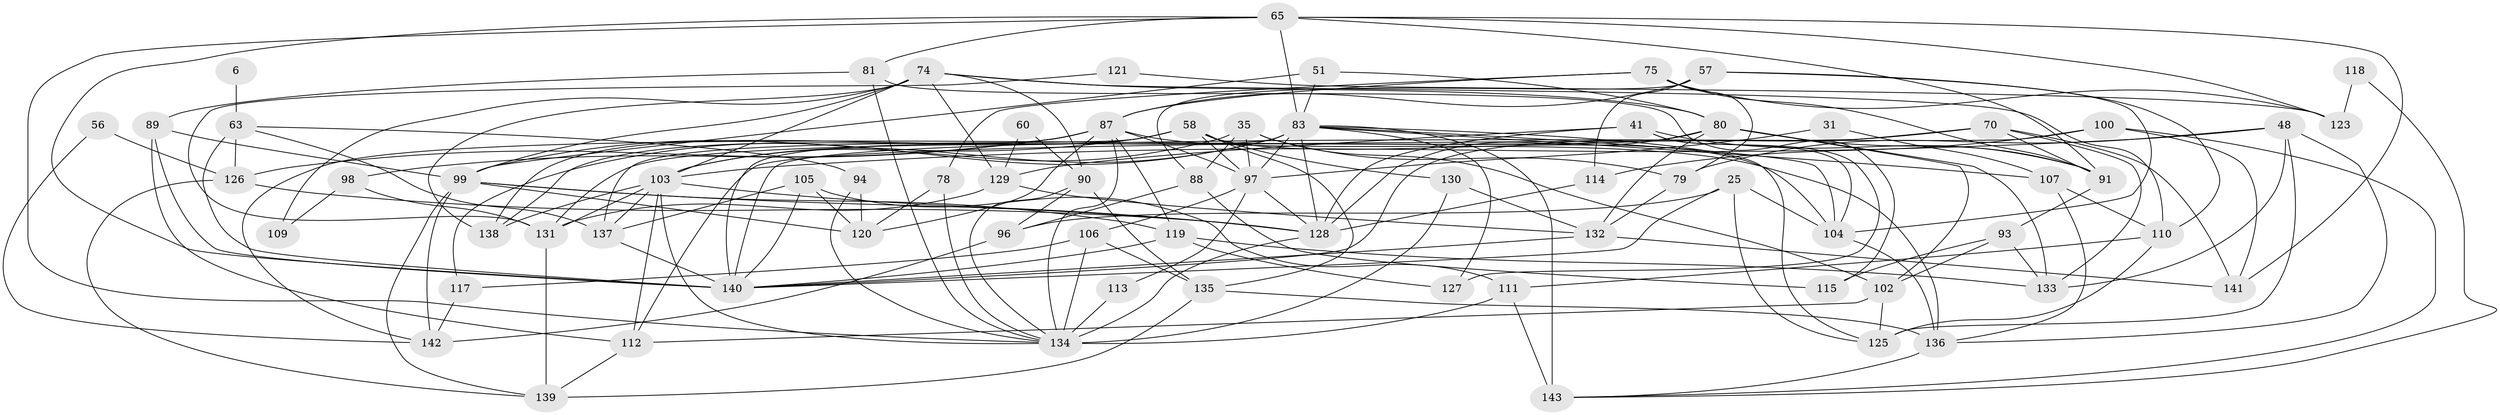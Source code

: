 // original degree distribution, {3: 0.3076923076923077, 5: 0.1888111888111888, 4: 0.2727272727272727, 2: 0.1048951048951049, 6: 0.06993006993006994, 7: 0.04195804195804196, 8: 0.006993006993006993, 9: 0.006993006993006993}
// Generated by graph-tools (version 1.1) at 2025/51/03/09/25 04:51:42]
// undirected, 71 vertices, 177 edges
graph export_dot {
graph [start="1"]
  node [color=gray90,style=filled];
  6;
  25;
  31;
  35 [super="+9"];
  41 [super="+15"];
  48 [super="+22"];
  51;
  56;
  57;
  58 [super="+11+14+50"];
  60;
  63 [super="+34"];
  65;
  70 [super="+69"];
  74 [super="+26"];
  75;
  78;
  79;
  80 [super="+8"];
  81 [super="+7"];
  83 [super="+29+33+32+77"];
  87 [super="+2+71+73"];
  88;
  89 [super="+17+5"];
  90 [super="+85"];
  91 [super="+54+44"];
  93 [super="+45"];
  94;
  96 [super="+95"];
  97 [super="+47"];
  98;
  99 [super="+40+59"];
  100;
  102;
  103 [super="+19+84"];
  104;
  105 [super="+101"];
  106 [super="+21+37"];
  107;
  109;
  110 [super="+23"];
  111;
  112;
  113;
  114;
  115 [super="+55"];
  117;
  118;
  119;
  120;
  121;
  123;
  125;
  126;
  127;
  128 [super="+30+108+64"];
  129;
  130;
  131;
  132 [super="+39+122"];
  133 [super="+53"];
  134 [super="+82+116"];
  135 [super="+76"];
  136 [super="+72"];
  137 [super="+61"];
  138 [super="+24"];
  139 [super="+124"];
  140 [super="+49+42+43+67+86"];
  141 [super="+13"];
  142 [super="+20"];
  143 [super="+10+92"];
  6 -- 63 [weight=2];
  25 -- 140;
  25 -- 125;
  25 -- 96 [weight=2];
  25 -- 104;
  31 -- 107;
  31 -- 97;
  35 -- 102 [weight=2];
  35 -- 103;
  35 -- 88;
  35 -- 97;
  35 -- 79;
  41 -- 104;
  41 -- 129;
  41 -- 91;
  41 -- 127;
  41 -- 128;
  48 -- 103;
  48 -- 136;
  48 -- 125;
  48 -- 79;
  48 -- 133;
  51 -- 80;
  51 -- 99;
  51 -- 83;
  56 -- 126;
  56 -- 142;
  57 -- 104;
  57 -- 114;
  57 -- 88;
  57 -- 110;
  57 -- 87;
  58 -- 130;
  58 -- 104;
  58 -- 137;
  58 -- 99 [weight=3];
  58 -- 138;
  58 -- 97;
  58 -- 135;
  60 -- 90;
  60 -- 129;
  63 -- 126 [weight=2];
  63 -- 94;
  63 -- 137 [weight=2];
  63 -- 140;
  65 -- 81 [weight=2];
  65 -- 83 [weight=2];
  65 -- 123;
  65 -- 141;
  65 -- 134;
  65 -- 140;
  65 -- 91;
  70 -- 91;
  70 -- 133;
  70 -- 112;
  70 -- 140;
  70 -- 141;
  74 -- 99 [weight=2];
  74 -- 103 [weight=2];
  74 -- 109 [weight=2];
  74 -- 129;
  74 -- 80;
  74 -- 138 [weight=2];
  74 -- 110;
  74 -- 90;
  75 -- 79;
  75 -- 78;
  75 -- 123;
  75 -- 87;
  75 -- 91;
  78 -- 120;
  78 -- 134;
  79 -- 132;
  80 -- 142;
  80 -- 131;
  80 -- 128;
  80 -- 132;
  80 -- 102;
  80 -- 133;
  80 -- 91;
  81 -- 89;
  81 -- 134;
  81 -- 115;
  83 -- 103 [weight=3];
  83 -- 125;
  83 -- 107;
  83 -- 140 [weight=4];
  83 -- 143 [weight=3];
  83 -- 117 [weight=2];
  83 -- 127;
  83 -- 97 [weight=2];
  83 -- 104;
  83 -- 128;
  87 -- 120;
  87 -- 138;
  87 -- 136;
  87 -- 126 [weight=2];
  87 -- 134;
  87 -- 119;
  87 -- 97;
  87 -- 98;
  88 -- 115;
  88 -- 96;
  89 -- 112;
  89 -- 99;
  89 -- 140 [weight=2];
  90 -- 96;
  90 -- 134;
  90 -- 135;
  91 -- 93;
  93 -- 102 [weight=2];
  93 -- 133;
  93 -- 115;
  94 -- 120;
  94 -- 134;
  96 -- 142;
  97 -- 106;
  97 -- 113;
  97 -- 128;
  98 -- 109;
  98 -- 131;
  99 -- 120;
  99 -- 119;
  99 -- 142;
  99 -- 139;
  99 -- 128 [weight=2];
  100 -- 143;
  100 -- 140;
  100 -- 114;
  100 -- 141;
  102 -- 125;
  102 -- 112;
  103 -- 112;
  103 -- 131 [weight=2];
  103 -- 134 [weight=2];
  103 -- 128;
  103 -- 137;
  103 -- 138;
  104 -- 136 [weight=2];
  105 -- 120;
  105 -- 137 [weight=2];
  105 -- 111;
  105 -- 140;
  106 -- 117;
  106 -- 135;
  106 -- 134 [weight=2];
  107 -- 136;
  107 -- 110;
  110 -- 125;
  110 -- 111;
  111 -- 143;
  111 -- 134;
  112 -- 139;
  113 -- 134 [weight=3];
  114 -- 128;
  117 -- 142;
  118 -- 143;
  118 -- 123;
  119 -- 127;
  119 -- 133;
  119 -- 140;
  121 -- 131;
  121 -- 123;
  126 -- 128;
  126 -- 139;
  128 -- 134;
  129 -- 131;
  129 -- 132;
  130 -- 132;
  130 -- 134;
  131 -- 139;
  132 -- 140 [weight=2];
  132 -- 141 [weight=2];
  135 -- 139;
  135 -- 136;
  136 -- 143;
  137 -- 140 [weight=2];
}
